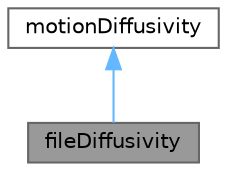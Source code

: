 digraph "fileDiffusivity"
{
 // LATEX_PDF_SIZE
  bgcolor="transparent";
  edge [fontname=Helvetica,fontsize=10,labelfontname=Helvetica,labelfontsize=10];
  node [fontname=Helvetica,fontsize=10,shape=box,height=0.2,width=0.4];
  Node1 [id="Node000001",label="fileDiffusivity",height=0.2,width=0.4,color="gray40", fillcolor="grey60", style="filled", fontcolor="black",tooltip="Motion diffusivity read from given file name."];
  Node2 -> Node1 [id="edge1_Node000001_Node000002",dir="back",color="steelblue1",style="solid",tooltip=" "];
  Node2 [id="Node000002",label="motionDiffusivity",height=0.2,width=0.4,color="gray40", fillcolor="white", style="filled",URL="$classFoam_1_1motionDiffusivity.html",tooltip="Abstract base class for cell-centre mesh motion diffusivity."];
}
